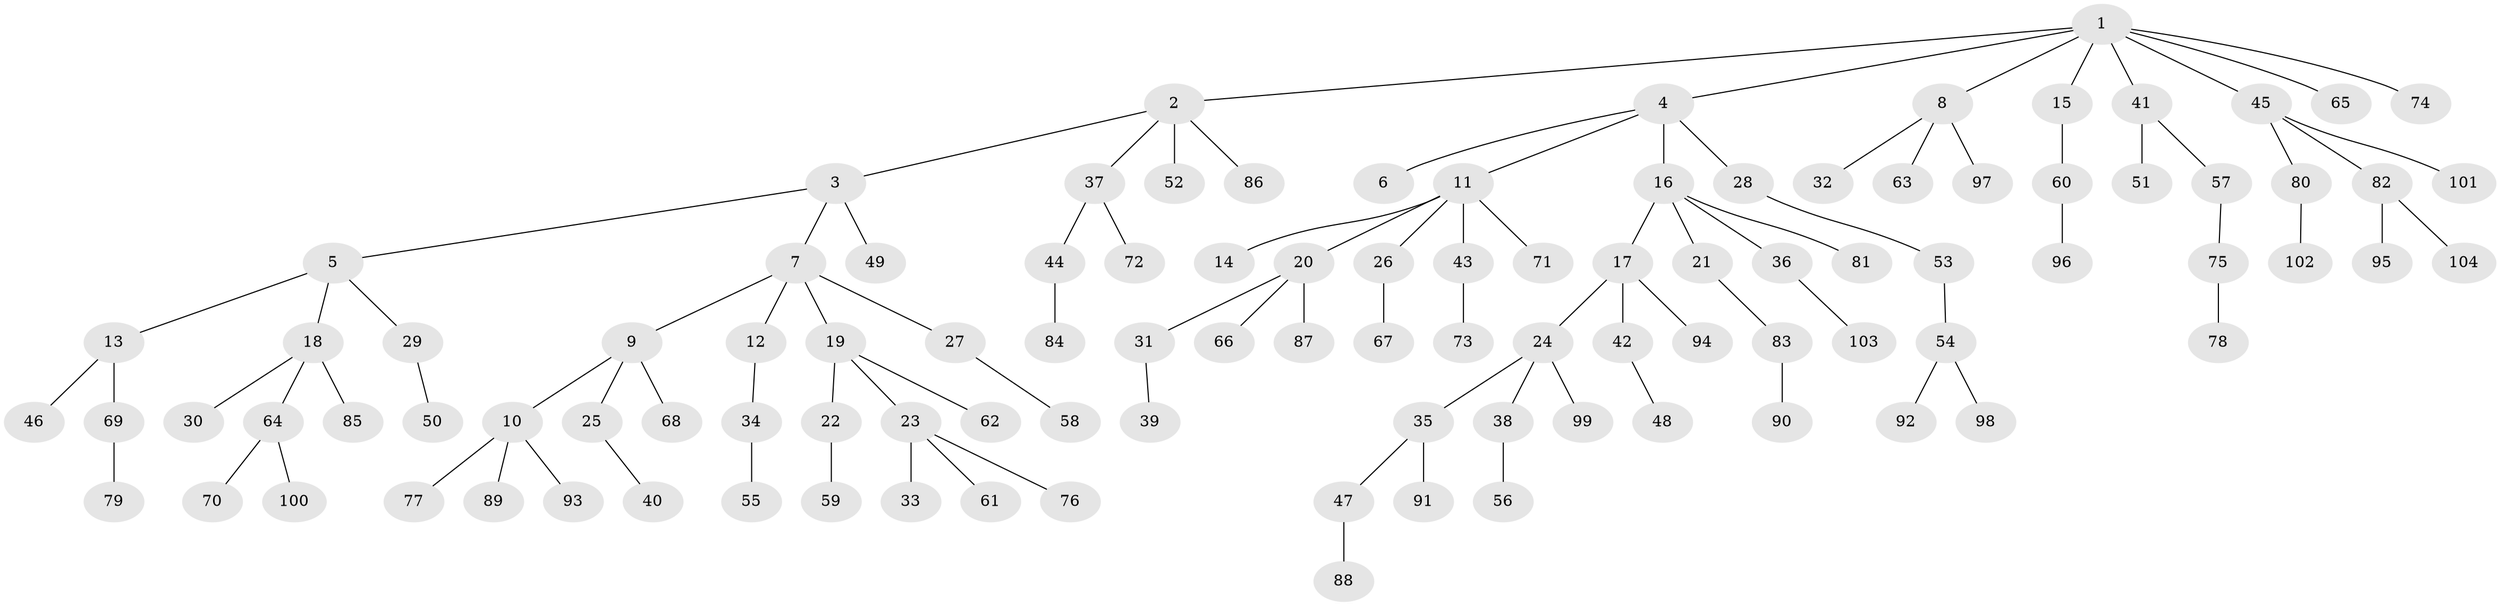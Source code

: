 // coarse degree distribution, {11: 0.016129032258064516, 6: 0.04838709677419355, 5: 0.03225806451612903, 1: 0.6290322580645161, 3: 0.0967741935483871, 4: 0.03225806451612903, 2: 0.14516129032258066}
// Generated by graph-tools (version 1.1) at 2025/19/03/04/25 18:19:09]
// undirected, 104 vertices, 103 edges
graph export_dot {
graph [start="1"]
  node [color=gray90,style=filled];
  1;
  2;
  3;
  4;
  5;
  6;
  7;
  8;
  9;
  10;
  11;
  12;
  13;
  14;
  15;
  16;
  17;
  18;
  19;
  20;
  21;
  22;
  23;
  24;
  25;
  26;
  27;
  28;
  29;
  30;
  31;
  32;
  33;
  34;
  35;
  36;
  37;
  38;
  39;
  40;
  41;
  42;
  43;
  44;
  45;
  46;
  47;
  48;
  49;
  50;
  51;
  52;
  53;
  54;
  55;
  56;
  57;
  58;
  59;
  60;
  61;
  62;
  63;
  64;
  65;
  66;
  67;
  68;
  69;
  70;
  71;
  72;
  73;
  74;
  75;
  76;
  77;
  78;
  79;
  80;
  81;
  82;
  83;
  84;
  85;
  86;
  87;
  88;
  89;
  90;
  91;
  92;
  93;
  94;
  95;
  96;
  97;
  98;
  99;
  100;
  101;
  102;
  103;
  104;
  1 -- 2;
  1 -- 4;
  1 -- 8;
  1 -- 15;
  1 -- 41;
  1 -- 45;
  1 -- 65;
  1 -- 74;
  2 -- 3;
  2 -- 37;
  2 -- 52;
  2 -- 86;
  3 -- 5;
  3 -- 7;
  3 -- 49;
  4 -- 6;
  4 -- 11;
  4 -- 16;
  4 -- 28;
  5 -- 13;
  5 -- 18;
  5 -- 29;
  7 -- 9;
  7 -- 12;
  7 -- 19;
  7 -- 27;
  8 -- 32;
  8 -- 63;
  8 -- 97;
  9 -- 10;
  9 -- 25;
  9 -- 68;
  10 -- 77;
  10 -- 89;
  10 -- 93;
  11 -- 14;
  11 -- 20;
  11 -- 26;
  11 -- 43;
  11 -- 71;
  12 -- 34;
  13 -- 46;
  13 -- 69;
  15 -- 60;
  16 -- 17;
  16 -- 21;
  16 -- 36;
  16 -- 81;
  17 -- 24;
  17 -- 42;
  17 -- 94;
  18 -- 30;
  18 -- 64;
  18 -- 85;
  19 -- 22;
  19 -- 23;
  19 -- 62;
  20 -- 31;
  20 -- 66;
  20 -- 87;
  21 -- 83;
  22 -- 59;
  23 -- 33;
  23 -- 61;
  23 -- 76;
  24 -- 35;
  24 -- 38;
  24 -- 99;
  25 -- 40;
  26 -- 67;
  27 -- 58;
  28 -- 53;
  29 -- 50;
  31 -- 39;
  34 -- 55;
  35 -- 47;
  35 -- 91;
  36 -- 103;
  37 -- 44;
  37 -- 72;
  38 -- 56;
  41 -- 51;
  41 -- 57;
  42 -- 48;
  43 -- 73;
  44 -- 84;
  45 -- 80;
  45 -- 82;
  45 -- 101;
  47 -- 88;
  53 -- 54;
  54 -- 92;
  54 -- 98;
  57 -- 75;
  60 -- 96;
  64 -- 70;
  64 -- 100;
  69 -- 79;
  75 -- 78;
  80 -- 102;
  82 -- 95;
  82 -- 104;
  83 -- 90;
}
